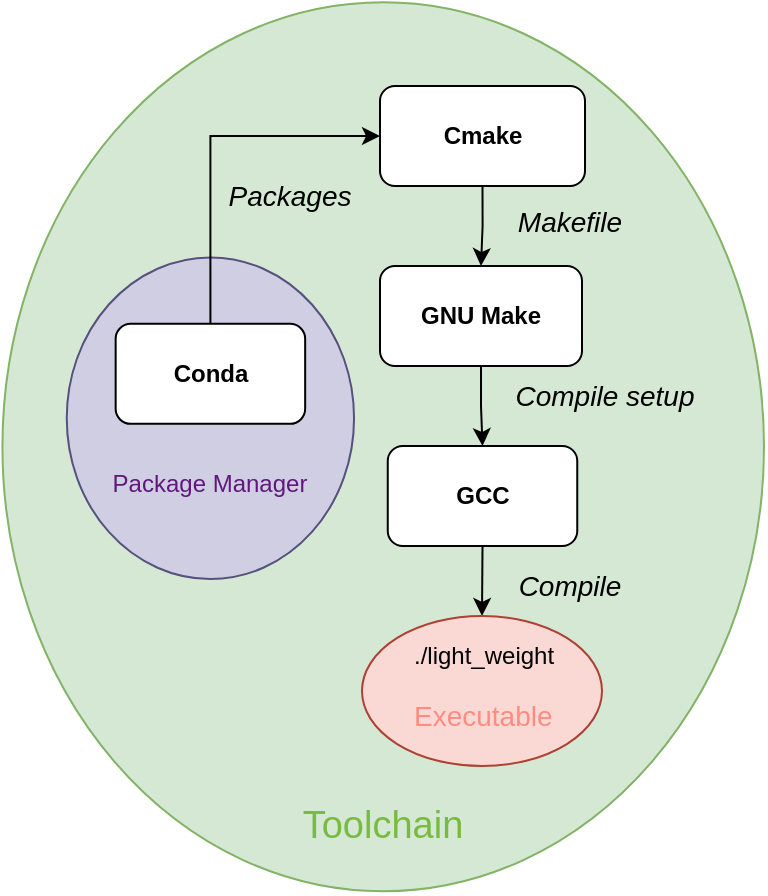 <mxfile version="20.8.5" type="github">
  <diagram id="cTGldeqNeF3A95PK3O-C" name="Page-1">
    <mxGraphModel dx="1194" dy="797" grid="1" gridSize="10" guides="1" tooltips="1" connect="1" arrows="1" fold="1" page="1" pageScale="1" pageWidth="827" pageHeight="1169" math="0" shadow="0">
      <root>
        <mxCell id="0" />
        <mxCell id="1" parent="0" />
        <mxCell id="ZYnMo41hrXBqOUrwqI8F-9" value="" style="ellipse;whiteSpace=wrap;html=1;fillColor=#d5e8d4;rotation=90;strokeColor=#82B366;" parent="1" vertex="1">
          <mxGeometry x="218.35" y="220.0" width="444.51" height="380.78" as="geometry" />
        </mxCell>
        <mxCell id="ZYnMo41hrXBqOUrwqI8F-16" style="edgeStyle=orthogonalEdgeStyle;rounded=0;orthogonalLoop=1;jettySize=auto;html=1;exitX=0.5;exitY=1;exitDx=0;exitDy=0;fontSize=17;fontColor=#77bb41;" parent="1" source="ZYnMo41hrXBqOUrwqI8F-6" target="ZYnMo41hrXBqOUrwqI8F-7" edge="1">
          <mxGeometry relative="1" as="geometry" />
        </mxCell>
        <mxCell id="ZYnMo41hrXBqOUrwqI8F-6" value="&lt;b&gt;Cmake&lt;/b&gt;" style="rounded=1;whiteSpace=wrap;html=1;" parent="1" vertex="1">
          <mxGeometry x="439" y="230" width="102.5" height="50" as="geometry" />
        </mxCell>
        <mxCell id="ZYnMo41hrXBqOUrwqI8F-17" style="edgeStyle=orthogonalEdgeStyle;rounded=0;orthogonalLoop=1;jettySize=auto;html=1;exitX=0.5;exitY=1;exitDx=0;exitDy=0;entryX=0.5;entryY=0;entryDx=0;entryDy=0;fontSize=17;fontColor=#77bb41;" parent="1" source="ZYnMo41hrXBqOUrwqI8F-7" target="ZYnMo41hrXBqOUrwqI8F-8" edge="1">
          <mxGeometry relative="1" as="geometry" />
        </mxCell>
        <mxCell id="ZYnMo41hrXBqOUrwqI8F-7" value="&lt;b&gt;GNU Make&lt;/b&gt;" style="rounded=1;whiteSpace=wrap;html=1;" parent="1" vertex="1">
          <mxGeometry x="439" y="320" width="101" height="50" as="geometry" />
        </mxCell>
        <mxCell id="ZYnMo41hrXBqOUrwqI8F-23" style="edgeStyle=orthogonalEdgeStyle;rounded=0;orthogonalLoop=1;jettySize=auto;html=1;exitX=0.5;exitY=1;exitDx=0;exitDy=0;entryX=0.5;entryY=0;entryDx=0;entryDy=0;fontSize=14;fontColor=#ff8c82;" parent="1" source="ZYnMo41hrXBqOUrwqI8F-8" target="ZYnMo41hrXBqOUrwqI8F-19" edge="1">
          <mxGeometry relative="1" as="geometry" />
        </mxCell>
        <mxCell id="ZYnMo41hrXBqOUrwqI8F-8" value="&lt;b&gt;GCC&lt;/b&gt;" style="rounded=1;whiteSpace=wrap;html=1;" parent="1" vertex="1">
          <mxGeometry x="442.88" y="410" width="94.75" height="50" as="geometry" />
        </mxCell>
        <mxCell id="ZYnMo41hrXBqOUrwqI8F-10" value="" style="ellipse;whiteSpace=wrap;html=1;strokeColor=#56517e;fillColor=#d0cee2;rotation=-90;" parent="1" vertex="1">
          <mxGeometry x="273.8" y="324.29" width="160.8" height="143.65" as="geometry" />
        </mxCell>
        <mxCell id="M0u8ejIow3Axr5twfxeR-1" style="edgeStyle=orthogonalEdgeStyle;rounded=0;orthogonalLoop=1;jettySize=auto;html=1;exitX=0.5;exitY=0;exitDx=0;exitDy=0;entryX=0;entryY=0.5;entryDx=0;entryDy=0;" parent="1" source="ZYnMo41hrXBqOUrwqI8F-12" target="ZYnMo41hrXBqOUrwqI8F-6" edge="1">
          <mxGeometry relative="1" as="geometry" />
        </mxCell>
        <mxCell id="ZYnMo41hrXBqOUrwqI8F-12" value="&lt;b&gt;Conda&lt;/b&gt;" style="rounded=1;whiteSpace=wrap;html=1;movable=1;resizable=1;rotatable=1;deletable=1;editable=1;connectable=1;" parent="1" vertex="1">
          <mxGeometry x="306.83" y="348.92" width="94.75" height="50" as="geometry" />
        </mxCell>
        <mxCell id="ZYnMo41hrXBqOUrwqI8F-14" value="Package Manager" style="text;html=1;strokeColor=#56517E;fillColor=#d0cee2;align=center;verticalAlign=middle;whiteSpace=wrap;rounded=0;fontColor=#61177c;opacity=0;" parent="1" vertex="1">
          <mxGeometry x="284.2" y="408.92" width="140" height="40" as="geometry" />
        </mxCell>
        <mxCell id="ZYnMo41hrXBqOUrwqI8F-15" value="&lt;font style=&quot;font-size: 19px;&quot; color=&quot;#77bb41&quot;&gt;Toolchain&lt;/font&gt;" style="text;html=1;strokeColor=#56517E;fillColor=#d0cee2;align=center;verticalAlign=middle;whiteSpace=wrap;rounded=0;fontColor=#61177c;opacity=0;" parent="1" vertex="1">
          <mxGeometry x="382.21" y="580" width="116.79" height="40" as="geometry" />
        </mxCell>
        <mxCell id="ZYnMo41hrXBqOUrwqI8F-19" value="" style="ellipse;whiteSpace=wrap;html=1;strokeColor=#ae4132;fontSize=17;fillColor=#fad9d5;" parent="1" vertex="1">
          <mxGeometry x="430" y="495" width="120" height="75" as="geometry" />
        </mxCell>
        <mxCell id="ZYnMo41hrXBqOUrwqI8F-5" value="./light_weight" style="text;strokeColor=none;fillColor=none;align=left;verticalAlign=middle;spacingLeft=4;spacingRight=4;overflow=hidden;points=[[0,0.5],[1,0.5]];portConstraint=eastwest;rotatable=0;whiteSpace=wrap;html=1;" parent="1" vertex="1">
          <mxGeometry x="449.5" y="500" width="80" height="30" as="geometry" />
        </mxCell>
        <mxCell id="ZYnMo41hrXBqOUrwqI8F-21" value="&lt;font color=&quot;#ff8c82&quot; style=&quot;font-size: 14px;&quot;&gt;Executable&lt;/font&gt;" style="text;strokeColor=none;fillColor=none;align=left;verticalAlign=middle;spacingLeft=4;spacingRight=4;overflow=hidden;points=[[0,0.5],[1,0.5]];portConstraint=eastwest;rotatable=0;whiteSpace=wrap;html=1;" parent="1" vertex="1">
          <mxGeometry x="449.5" y="530" width="80" height="30" as="geometry" />
        </mxCell>
        <mxCell id="ZYnMo41hrXBqOUrwqI8F-24" value="Makefile" style="text;html=1;strokeColor=none;fillColor=none;align=center;verticalAlign=middle;whiteSpace=wrap;rounded=0;fontSize=14;fontColor=#000000;fontStyle=2" parent="1" vertex="1">
          <mxGeometry x="504.01" y="282.7" width="60" height="30" as="geometry" />
        </mxCell>
        <mxCell id="ZYnMo41hrXBqOUrwqI8F-25" value="Compile" style="text;html=1;strokeColor=none;fillColor=none;align=center;verticalAlign=middle;whiteSpace=wrap;rounded=0;fontSize=14;fontColor=#000000;fontStyle=2" parent="1" vertex="1">
          <mxGeometry x="504.01" y="465" width="60" height="30" as="geometry" />
        </mxCell>
        <mxCell id="ZYnMo41hrXBqOUrwqI8F-26" value="Compile setup" style="text;html=1;strokeColor=none;fillColor=none;align=center;verticalAlign=middle;whiteSpace=wrap;rounded=0;fontSize=14;fontColor=#000000;fontStyle=2" parent="1" vertex="1">
          <mxGeometry x="499" y="370" width="104.99" height="30" as="geometry" />
        </mxCell>
        <mxCell id="M0u8ejIow3Axr5twfxeR-2" value="Packages" style="text;html=1;strokeColor=none;fillColor=none;align=center;verticalAlign=middle;whiteSpace=wrap;rounded=0;fontSize=14;fontColor=#000000;fontStyle=2" parent="1" vertex="1">
          <mxGeometry x="364.2" y="270" width="60" height="30" as="geometry" />
        </mxCell>
      </root>
    </mxGraphModel>
  </diagram>
</mxfile>
